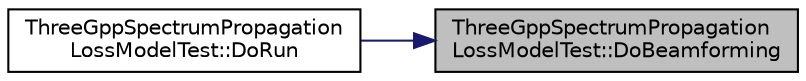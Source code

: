 digraph "ThreeGppSpectrumPropagationLossModelTest::DoBeamforming"
{
 // LATEX_PDF_SIZE
  edge [fontname="Helvetica",fontsize="10",labelfontname="Helvetica",labelfontsize="10"];
  node [fontname="Helvetica",fontsize="10",shape=record];
  rankdir="RL";
  Node1 [label="ThreeGppSpectrumPropagation\lLossModelTest::DoBeamforming",height=0.2,width=0.4,color="black", fillcolor="grey75", style="filled", fontcolor="black",tooltip="Points the beam of thisDevice towards otherDevice."];
  Node1 -> Node2 [dir="back",color="midnightblue",fontsize="10",style="solid",fontname="Helvetica"];
  Node2 [label="ThreeGppSpectrumPropagation\lLossModelTest::DoRun",height=0.2,width=0.4,color="black", fillcolor="white", style="filled",URL="$class_three_gpp_spectrum_propagation_loss_model_test.html#ab450da09766147dacd0d209d5e7d9044",tooltip="Build the test scenario."];
}

